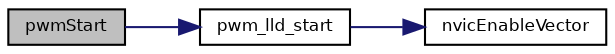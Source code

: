 digraph "pwmStart"
{
  bgcolor="transparent";
  edge [fontname="Helvetica",fontsize="8",labelfontname="Helvetica",labelfontsize="8"];
  node [fontname="Helvetica",fontsize="8",shape=record];
  rankdir="LR";
  Node26 [label="pwmStart",height=0.2,width=0.4,color="black", fillcolor="grey75", style="filled", fontcolor="black"];
  Node26 -> Node27 [color="midnightblue",fontsize="8",style="solid",fontname="Helvetica"];
  Node27 [label="pwm_lld_start",height=0.2,width=0.4,color="black",URL="$group___p_w_m.html#ga8a4d803d25a5326b48b3713ffd5fce53",tooltip="Configures and activates the PWM peripheral. "];
  Node27 -> Node28 [color="midnightblue",fontsize="8",style="solid",fontname="Helvetica"];
  Node28 [label="nvicEnableVector",height=0.2,width=0.4,color="black",URL="$group___c_o_m_m_o_n___a_r_m_c_mx___n_v_i_c.html#gaf27b6cd4f76874f8d5bbcbff7d6015d6",tooltip="Sets the priority of an interrupt handler and enables it. "];
}
